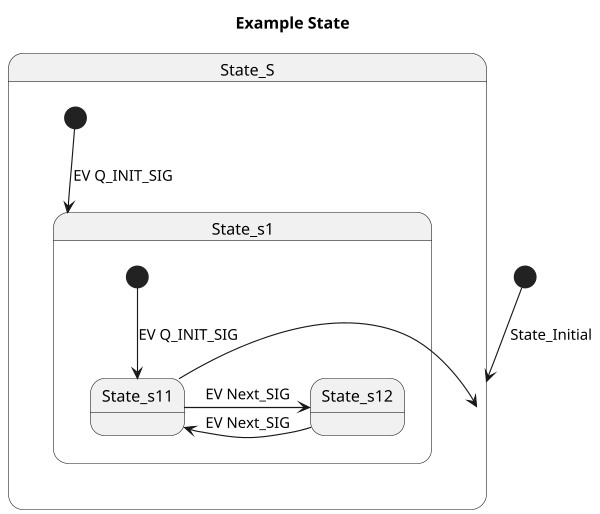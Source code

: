 @startuml

title Example State

' This is a comment
scale 600 width
[*] --> State_S : State_Initial
state State_S {
    [*] --> State_s1 : EV Q_INIT_SIG

    state State_s1 {
        [*] --> State_s11 : EV Q_INIT_SIG
        State_s11 -> State_s12 : EV Next_SIG
        State_s12 -> State_s11 : EV Next_SIG
        State_s11 -> State_S

    }
    
}


@enduml
